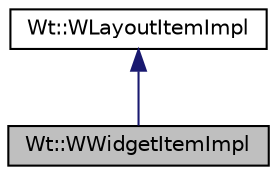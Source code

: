 digraph "Wt::WWidgetItemImpl"
{
 // LATEX_PDF_SIZE
  edge [fontname="Helvetica",fontsize="10",labelfontname="Helvetica",labelfontsize="10"];
  node [fontname="Helvetica",fontsize="10",shape=record];
  Node1 [label="Wt::WWidgetItemImpl",height=0.2,width=0.4,color="black", fillcolor="grey75", style="filled", fontcolor="black",tooltip="An abstract base class for implementing layout managers."];
  Node2 -> Node1 [dir="back",color="midnightblue",fontsize="10",style="solid",fontname="Helvetica"];
  Node2 [label="Wt::WLayoutItemImpl",height=0.2,width=0.4,color="black", fillcolor="white", style="filled",URL="$classWt_1_1WLayoutItemImpl.html",tooltip="An abstract base class for implementing layout managers."];
}
